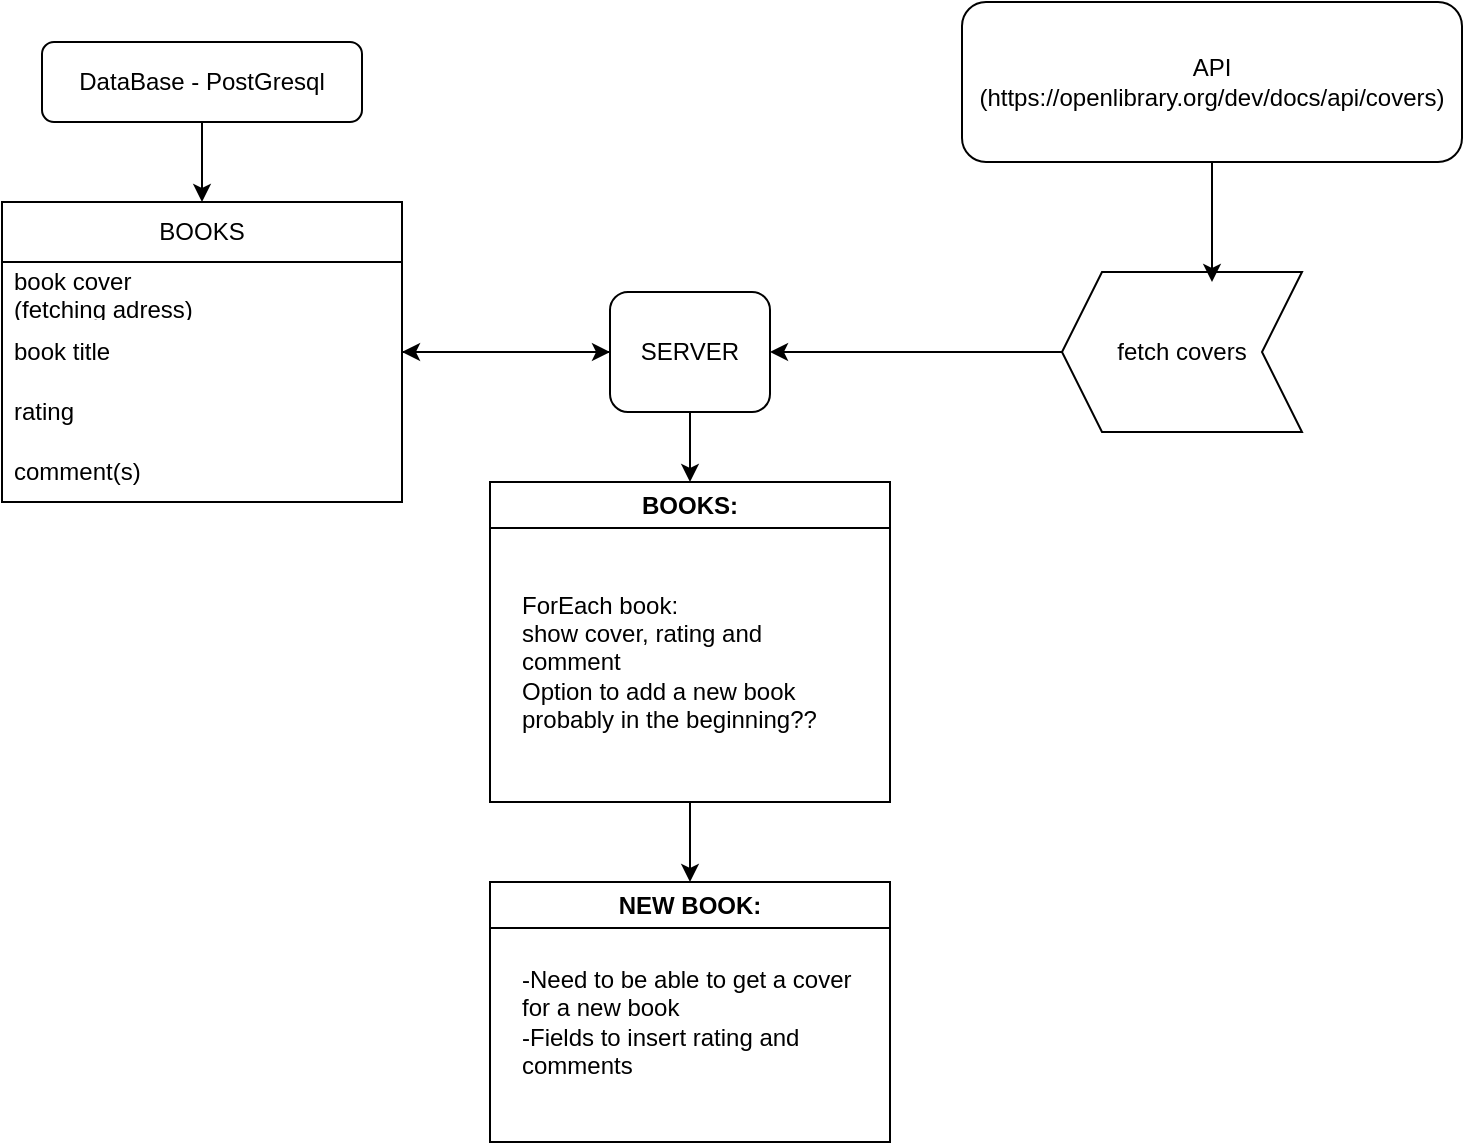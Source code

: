 <mxfile version="26.0.9">
  <diagram id="C5RBs43oDa-KdzZeNtuy" name="Page-1">
    <mxGraphModel dx="1392" dy="753" grid="1" gridSize="10" guides="1" tooltips="1" connect="1" arrows="1" fold="1" page="1" pageScale="1" pageWidth="827" pageHeight="1169" math="0" shadow="0">
      <root>
        <mxCell id="WIyWlLk6GJQsqaUBKTNV-0" />
        <mxCell id="WIyWlLk6GJQsqaUBKTNV-1" parent="WIyWlLk6GJQsqaUBKTNV-0" />
        <mxCell id="WIyWlLk6GJQsqaUBKTNV-3" value="API&lt;div&gt;(https://openlibrary.org/dev/docs/api/covers)&lt;/div&gt;" style="rounded=1;whiteSpace=wrap;html=1;fontSize=12;glass=0;strokeWidth=1;shadow=0;" parent="WIyWlLk6GJQsqaUBKTNV-1" vertex="1">
          <mxGeometry x="550" y="30" width="250" height="80" as="geometry" />
        </mxCell>
        <mxCell id="PwXOOknvu7CsN1NppEB0-25" style="edgeStyle=orthogonalEdgeStyle;rounded=0;orthogonalLoop=1;jettySize=auto;html=1;entryX=0.5;entryY=0;entryDx=0;entryDy=0;" edge="1" parent="WIyWlLk6GJQsqaUBKTNV-1" source="PwXOOknvu7CsN1NppEB0-0" target="PwXOOknvu7CsN1NppEB0-1">
          <mxGeometry relative="1" as="geometry" />
        </mxCell>
        <mxCell id="PwXOOknvu7CsN1NppEB0-0" value="DataBase - PostGresql" style="rounded=1;whiteSpace=wrap;html=1;fontSize=12;glass=0;strokeWidth=1;shadow=0;" vertex="1" parent="WIyWlLk6GJQsqaUBKTNV-1">
          <mxGeometry x="90" y="50" width="160" height="40" as="geometry" />
        </mxCell>
        <mxCell id="PwXOOknvu7CsN1NppEB0-28" style="edgeStyle=orthogonalEdgeStyle;rounded=0;orthogonalLoop=1;jettySize=auto;html=1;entryX=0;entryY=0.5;entryDx=0;entryDy=0;" edge="1" parent="WIyWlLk6GJQsqaUBKTNV-1" source="PwXOOknvu7CsN1NppEB0-1" target="PwXOOknvu7CsN1NppEB0-26">
          <mxGeometry relative="1" as="geometry" />
        </mxCell>
        <mxCell id="PwXOOknvu7CsN1NppEB0-1" value="BOOKS" style="swimlane;fontStyle=0;childLayout=stackLayout;horizontal=1;startSize=30;horizontalStack=0;resizeParent=1;resizeParentMax=0;resizeLast=0;collapsible=1;marginBottom=0;whiteSpace=wrap;html=1;strokeWidth=1;rounded=0;" vertex="1" parent="WIyWlLk6GJQsqaUBKTNV-1">
          <mxGeometry x="70" y="130" width="200" height="150" as="geometry" />
        </mxCell>
        <mxCell id="PwXOOknvu7CsN1NppEB0-2" value="book cover&lt;div&gt;(fetching adress)&lt;/div&gt;" style="text;strokeColor=none;fillColor=none;align=left;verticalAlign=middle;spacingLeft=4;spacingRight=4;overflow=hidden;points=[[0,0.5],[1,0.5]];portConstraint=eastwest;rotatable=0;whiteSpace=wrap;html=1;" vertex="1" parent="PwXOOknvu7CsN1NppEB0-1">
          <mxGeometry y="30" width="200" height="30" as="geometry" />
        </mxCell>
        <mxCell id="PwXOOknvu7CsN1NppEB0-22" value="book title" style="text;strokeColor=none;fillColor=none;align=left;verticalAlign=middle;spacingLeft=4;spacingRight=4;overflow=hidden;points=[[0,0.5],[1,0.5]];portConstraint=eastwest;rotatable=0;whiteSpace=wrap;html=1;" vertex="1" parent="PwXOOknvu7CsN1NppEB0-1">
          <mxGeometry y="60" width="200" height="30" as="geometry" />
        </mxCell>
        <mxCell id="PwXOOknvu7CsN1NppEB0-3" value="rating" style="text;strokeColor=none;fillColor=none;align=left;verticalAlign=middle;spacingLeft=4;spacingRight=4;overflow=hidden;points=[[0,0.5],[1,0.5]];portConstraint=eastwest;rotatable=0;whiteSpace=wrap;html=1;" vertex="1" parent="PwXOOknvu7CsN1NppEB0-1">
          <mxGeometry y="90" width="200" height="30" as="geometry" />
        </mxCell>
        <mxCell id="PwXOOknvu7CsN1NppEB0-4" value="comment(s)" style="text;strokeColor=none;fillColor=none;align=left;verticalAlign=middle;spacingLeft=4;spacingRight=4;overflow=hidden;points=[[0,0.5],[1,0.5]];portConstraint=eastwest;rotatable=0;whiteSpace=wrap;html=1;" vertex="1" parent="PwXOOknvu7CsN1NppEB0-1">
          <mxGeometry y="120" width="200" height="30" as="geometry" />
        </mxCell>
        <mxCell id="PwXOOknvu7CsN1NppEB0-27" style="edgeStyle=orthogonalEdgeStyle;rounded=0;orthogonalLoop=1;jettySize=auto;html=1;entryX=1;entryY=0.5;entryDx=0;entryDy=0;" edge="1" parent="WIyWlLk6GJQsqaUBKTNV-1" source="PwXOOknvu7CsN1NppEB0-26" target="PwXOOknvu7CsN1NppEB0-22">
          <mxGeometry relative="1" as="geometry" />
        </mxCell>
        <mxCell id="PwXOOknvu7CsN1NppEB0-47" style="edgeStyle=orthogonalEdgeStyle;rounded=0;orthogonalLoop=1;jettySize=auto;html=1;exitX=0.5;exitY=1;exitDx=0;exitDy=0;entryX=0.5;entryY=0;entryDx=0;entryDy=0;" edge="1" parent="WIyWlLk6GJQsqaUBKTNV-1" source="PwXOOknvu7CsN1NppEB0-26" target="PwXOOknvu7CsN1NppEB0-42">
          <mxGeometry relative="1" as="geometry" />
        </mxCell>
        <mxCell id="PwXOOknvu7CsN1NppEB0-26" value="SERVER" style="rounded=1;whiteSpace=wrap;html=1;" vertex="1" parent="WIyWlLk6GJQsqaUBKTNV-1">
          <mxGeometry x="374" y="175" width="80" height="60" as="geometry" />
        </mxCell>
        <mxCell id="PwXOOknvu7CsN1NppEB0-33" style="edgeStyle=orthogonalEdgeStyle;rounded=0;orthogonalLoop=1;jettySize=auto;html=1;" edge="1" parent="WIyWlLk6GJQsqaUBKTNV-1" source="PwXOOknvu7CsN1NppEB0-30" target="PwXOOknvu7CsN1NppEB0-26">
          <mxGeometry relative="1" as="geometry" />
        </mxCell>
        <mxCell id="PwXOOknvu7CsN1NppEB0-30" value="fetch covers" style="shape=step;perimeter=stepPerimeter;whiteSpace=wrap;html=1;fixedSize=1;direction=west;" vertex="1" parent="WIyWlLk6GJQsqaUBKTNV-1">
          <mxGeometry x="600" y="165" width="120" height="80" as="geometry" />
        </mxCell>
        <mxCell id="PwXOOknvu7CsN1NppEB0-32" style="edgeStyle=orthogonalEdgeStyle;rounded=0;orthogonalLoop=1;jettySize=auto;html=1;entryX=0.375;entryY=0.938;entryDx=0;entryDy=0;entryPerimeter=0;" edge="1" parent="WIyWlLk6GJQsqaUBKTNV-1" source="WIyWlLk6GJQsqaUBKTNV-3" target="PwXOOknvu7CsN1NppEB0-30">
          <mxGeometry relative="1" as="geometry" />
        </mxCell>
        <mxCell id="PwXOOknvu7CsN1NppEB0-35" value="NEW BOOK:" style="swimlane;whiteSpace=wrap;html=1;" vertex="1" parent="WIyWlLk6GJQsqaUBKTNV-1">
          <mxGeometry x="314" y="470" width="200" height="130" as="geometry" />
        </mxCell>
        <mxCell id="PwXOOknvu7CsN1NppEB0-45" value="-Need to be able to get a cover for a new book&lt;div&gt;-Fields to insert rating and comments&lt;/div&gt;" style="text;strokeColor=none;fillColor=none;align=left;verticalAlign=middle;spacingLeft=4;spacingRight=4;overflow=hidden;points=[[0,0.5],[1,0.5]];portConstraint=eastwest;rotatable=0;whiteSpace=wrap;html=1;" vertex="1" parent="PwXOOknvu7CsN1NppEB0-35">
          <mxGeometry x="10" y="30" width="180" height="80" as="geometry" />
        </mxCell>
        <mxCell id="PwXOOknvu7CsN1NppEB0-48" style="edgeStyle=orthogonalEdgeStyle;rounded=0;orthogonalLoop=1;jettySize=auto;html=1;entryX=0.5;entryY=0;entryDx=0;entryDy=0;" edge="1" parent="WIyWlLk6GJQsqaUBKTNV-1" source="PwXOOknvu7CsN1NppEB0-42" target="PwXOOknvu7CsN1NppEB0-35">
          <mxGeometry relative="1" as="geometry" />
        </mxCell>
        <mxCell id="PwXOOknvu7CsN1NppEB0-42" value="BOOKS:" style="swimlane;whiteSpace=wrap;html=1;" vertex="1" parent="WIyWlLk6GJQsqaUBKTNV-1">
          <mxGeometry x="314" y="270" width="200" height="160" as="geometry" />
        </mxCell>
        <mxCell id="PwXOOknvu7CsN1NppEB0-46" value="ForEach book:&lt;div&gt;show cover, rating and comment&lt;/div&gt;&lt;div&gt;Option to add a new book probably in the beginning??&lt;/div&gt;" style="text;strokeColor=none;fillColor=none;align=left;verticalAlign=middle;spacingLeft=4;spacingRight=4;overflow=hidden;points=[[0,0.5],[1,0.5]];portConstraint=eastwest;rotatable=0;whiteSpace=wrap;html=1;" vertex="1" parent="PwXOOknvu7CsN1NppEB0-42">
          <mxGeometry x="10" y="50" width="180" height="80" as="geometry" />
        </mxCell>
      </root>
    </mxGraphModel>
  </diagram>
</mxfile>
